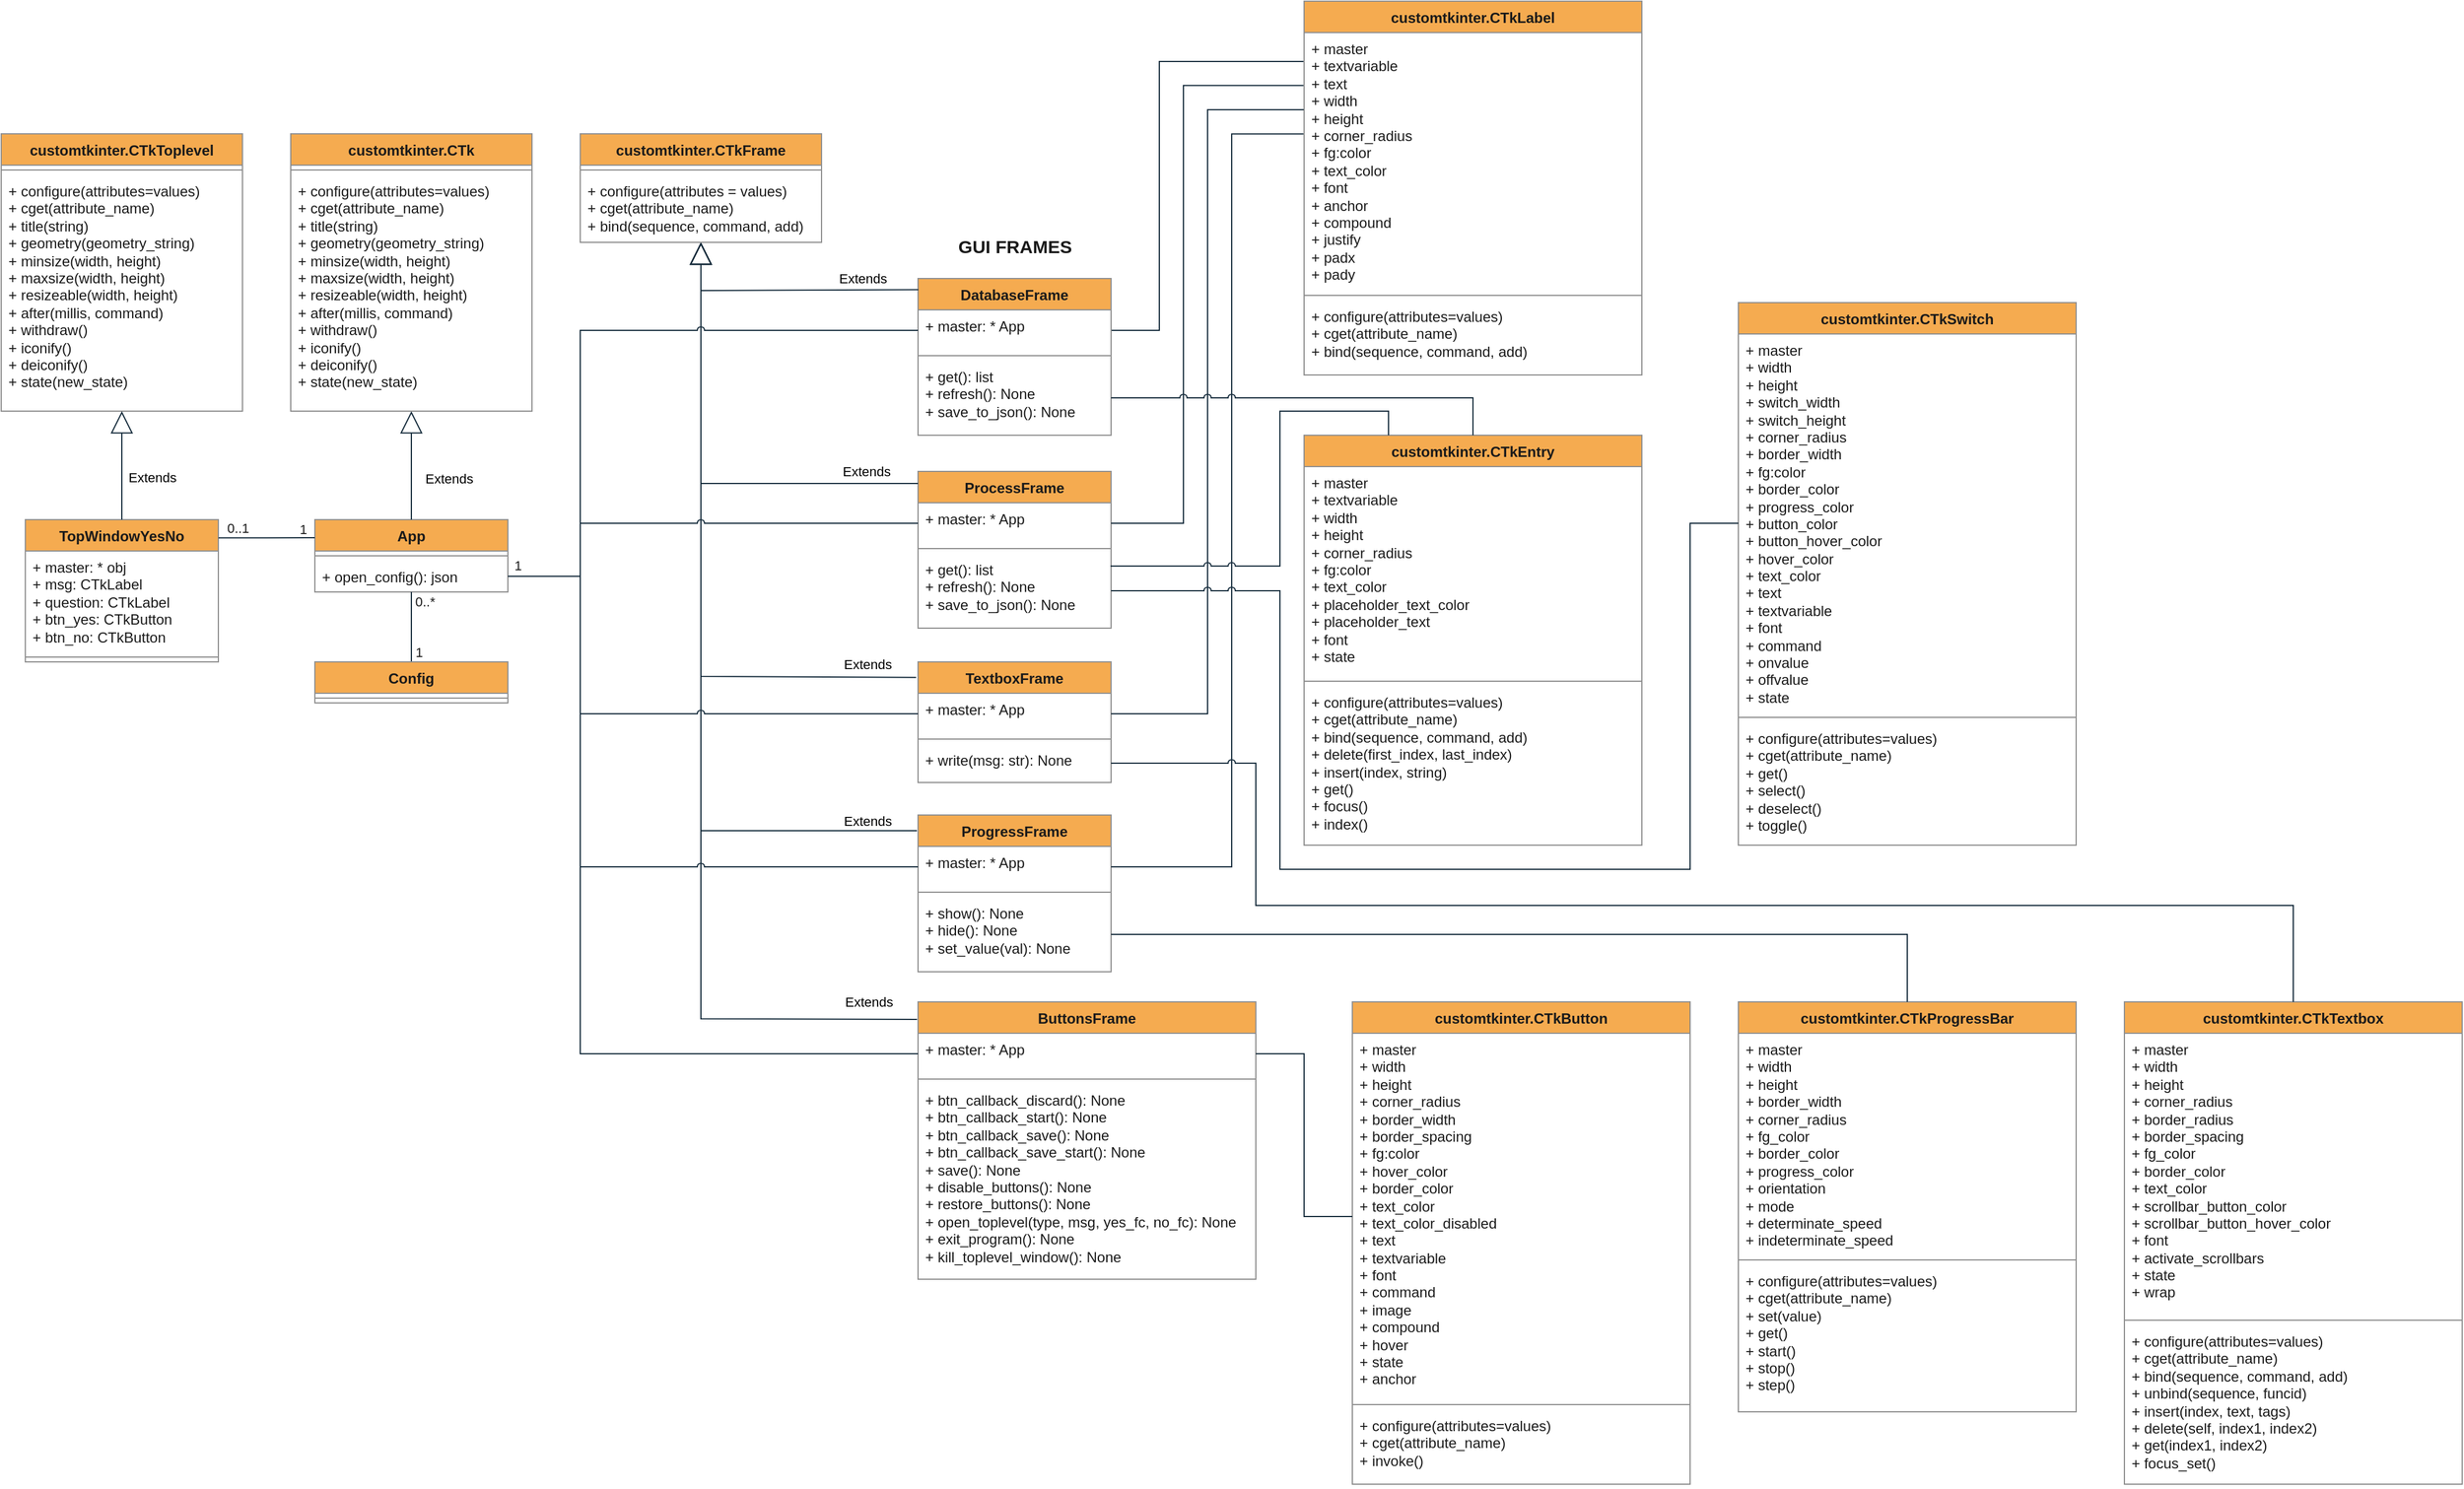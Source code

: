 <mxfile version="22.0.4" type="device">
  <diagram name="Page-1" id="2_s2C6QW-8kUR7MiA_9a">
    <mxGraphModel dx="2540" dy="2502" grid="1" gridSize="10" guides="1" tooltips="1" connect="1" arrows="1" fold="1" page="1" pageScale="1" pageWidth="850" pageHeight="1100" math="0" shadow="0">
      <root>
        <mxCell id="0" />
        <mxCell id="1" parent="0" />
        <mxCell id="K_7Gu5z330EdANYs0ep7-1" value="App" style="swimlane;fontStyle=1;align=center;verticalAlign=top;childLayout=stackLayout;horizontal=1;startSize=26;horizontalStack=0;resizeParent=1;resizeParentMax=0;resizeLast=0;collapsible=1;marginBottom=0;whiteSpace=wrap;html=1;labelBackgroundColor=none;fillColor=#F5AB50;strokeColor=#909090;fontColor=#1A1A1A;" vertex="1" parent="1">
          <mxGeometry x="420" y="240" width="160" height="60" as="geometry" />
        </mxCell>
        <mxCell id="K_7Gu5z330EdANYs0ep7-3" value="" style="line;strokeWidth=1;fillColor=none;align=left;verticalAlign=middle;spacingTop=-1;spacingLeft=3;spacingRight=3;rotatable=0;labelPosition=right;points=[];portConstraint=eastwest;strokeColor=#909090;labelBackgroundColor=none;fontColor=#1A1A1A;" vertex="1" parent="K_7Gu5z330EdANYs0ep7-1">
          <mxGeometry y="26" width="160" height="8" as="geometry" />
        </mxCell>
        <mxCell id="K_7Gu5z330EdANYs0ep7-4" value="+ open_config(): json" style="text;strokeColor=none;fillColor=none;align=left;verticalAlign=top;spacingLeft=4;spacingRight=4;overflow=hidden;rotatable=0;points=[[0,0.5],[1,0.5]];portConstraint=eastwest;whiteSpace=wrap;html=1;labelBackgroundColor=none;fontColor=#1A1A1A;" vertex="1" parent="K_7Gu5z330EdANYs0ep7-1">
          <mxGeometry y="34" width="160" height="26" as="geometry" />
        </mxCell>
        <mxCell id="K_7Gu5z330EdANYs0ep7-9" style="edgeStyle=orthogonalEdgeStyle;rounded=0;orthogonalLoop=1;jettySize=auto;html=1;exitX=0.5;exitY=0;exitDx=0;exitDy=0;endArrow=none;endFill=0;targetPerimeterSpacing=0;shadow=0;labelBackgroundColor=none;strokeColor=#182E3E;fontColor=default;" edge="1" parent="1" source="K_7Gu5z330EdANYs0ep7-5" target="K_7Gu5z330EdANYs0ep7-1">
          <mxGeometry relative="1" as="geometry" />
        </mxCell>
        <mxCell id="K_7Gu5z330EdANYs0ep7-46" value="1" style="edgeLabel;html=1;align=center;verticalAlign=middle;resizable=0;points=[];labelBackgroundColor=none;fontColor=#1A1A1A;" vertex="1" connectable="0" parent="K_7Gu5z330EdANYs0ep7-9">
          <mxGeometry x="-0.913" y="-1" relative="1" as="geometry">
            <mxPoint x="-1" y="12" as="offset" />
          </mxGeometry>
        </mxCell>
        <mxCell id="K_7Gu5z330EdANYs0ep7-47" value="1" style="edgeLabel;html=1;align=center;verticalAlign=middle;resizable=0;points=[];labelBackgroundColor=none;fontColor=#1A1A1A;" vertex="1" connectable="0" parent="K_7Gu5z330EdANYs0ep7-9">
          <mxGeometry x="0.877" y="-1" relative="1" as="geometry">
            <mxPoint x="5" y="3" as="offset" />
          </mxGeometry>
        </mxCell>
        <mxCell id="K_7Gu5z330EdANYs0ep7-127" value="1" style="edgeLabel;html=1;align=center;verticalAlign=middle;resizable=0;points=[];fontColor=#1A1A1A;" vertex="1" connectable="0" parent="K_7Gu5z330EdANYs0ep7-9">
          <mxGeometry x="-0.386" relative="1" as="geometry">
            <mxPoint x="6" y="10" as="offset" />
          </mxGeometry>
        </mxCell>
        <mxCell id="K_7Gu5z330EdANYs0ep7-128" value="0..*" style="edgeLabel;html=1;align=center;verticalAlign=middle;resizable=0;points=[];fontColor=#1A1A1A;" vertex="1" connectable="0" parent="K_7Gu5z330EdANYs0ep7-9">
          <mxGeometry x="0.758" y="-7" relative="1" as="geometry">
            <mxPoint x="4" y="1" as="offset" />
          </mxGeometry>
        </mxCell>
        <mxCell id="K_7Gu5z330EdANYs0ep7-5" value="Config" style="swimlane;fontStyle=1;align=center;verticalAlign=top;childLayout=stackLayout;horizontal=1;startSize=26;horizontalStack=0;resizeParent=1;resizeParentMax=0;resizeLast=0;collapsible=1;marginBottom=0;whiteSpace=wrap;html=1;labelBackgroundColor=none;fillColor=#F5AB50;strokeColor=#909090;fontColor=#1A1A1A;" vertex="1" parent="1">
          <mxGeometry x="420" y="358" width="160" height="34" as="geometry" />
        </mxCell>
        <mxCell id="K_7Gu5z330EdANYs0ep7-7" value="" style="line;strokeWidth=1;fillColor=none;align=left;verticalAlign=middle;spacingTop=-1;spacingLeft=3;spacingRight=3;rotatable=0;labelPosition=right;points=[];portConstraint=eastwest;strokeColor=#909090;labelBackgroundColor=none;fontColor=#1A1A1A;" vertex="1" parent="K_7Gu5z330EdANYs0ep7-5">
          <mxGeometry y="26" width="160" height="8" as="geometry" />
        </mxCell>
        <mxCell id="K_7Gu5z330EdANYs0ep7-10" value="TopWindowYesNo" style="swimlane;fontStyle=1;align=center;verticalAlign=top;childLayout=stackLayout;horizontal=1;startSize=26;horizontalStack=0;resizeParent=1;resizeParentMax=0;resizeLast=0;collapsible=1;marginBottom=0;whiteSpace=wrap;html=1;labelBackgroundColor=none;fillColor=#F5AB50;strokeColor=#909090;fontColor=#1A1A1A;" vertex="1" parent="1">
          <mxGeometry x="180" y="240" width="160" height="118" as="geometry" />
        </mxCell>
        <mxCell id="K_7Gu5z330EdANYs0ep7-11" value="+ master: * obj&lt;br&gt;+ msg: CTkLabel&lt;br&gt;+ question: CTkLabel&lt;br&gt;+ btn_yes: CTkButton&lt;br&gt;+ btn_no: CTkButton" style="text;strokeColor=none;fillColor=none;align=left;verticalAlign=top;spacingLeft=4;spacingRight=4;overflow=hidden;rotatable=0;points=[[0,0.5],[1,0.5]];portConstraint=eastwest;whiteSpace=wrap;html=1;labelBackgroundColor=none;fontColor=#1A1A1A;" vertex="1" parent="K_7Gu5z330EdANYs0ep7-10">
          <mxGeometry y="26" width="160" height="84" as="geometry" />
        </mxCell>
        <mxCell id="K_7Gu5z330EdANYs0ep7-12" value="" style="line;strokeWidth=1;fillColor=none;align=left;verticalAlign=middle;spacingTop=-1;spacingLeft=3;spacingRight=3;rotatable=0;labelPosition=right;points=[];portConstraint=eastwest;strokeColor=#909090;labelBackgroundColor=none;fontColor=#1A1A1A;" vertex="1" parent="K_7Gu5z330EdANYs0ep7-10">
          <mxGeometry y="110" width="160" height="8" as="geometry" />
        </mxCell>
        <mxCell id="K_7Gu5z330EdANYs0ep7-14" style="edgeStyle=orthogonalEdgeStyle;rounded=0;orthogonalLoop=1;jettySize=auto;html=1;entryX=0;entryY=0.25;entryDx=0;entryDy=0;endArrow=none;endFill=0;labelBackgroundColor=none;strokeColor=#182E3E;fontColor=default;exitX=1.001;exitY=0.128;exitDx=0;exitDy=0;exitPerimeter=0;" edge="1" parent="1" source="K_7Gu5z330EdANYs0ep7-10" target="K_7Gu5z330EdANYs0ep7-1">
          <mxGeometry relative="1" as="geometry">
            <mxPoint x="350" y="260" as="sourcePoint" />
          </mxGeometry>
        </mxCell>
        <mxCell id="K_7Gu5z330EdANYs0ep7-48" value="1" style="edgeLabel;html=1;align=center;verticalAlign=middle;resizable=0;points=[];labelBackgroundColor=none;fontColor=#1A1A1A;" vertex="1" connectable="0" parent="K_7Gu5z330EdANYs0ep7-14">
          <mxGeometry x="0.846" relative="1" as="geometry">
            <mxPoint x="-4" y="-7" as="offset" />
          </mxGeometry>
        </mxCell>
        <mxCell id="K_7Gu5z330EdANYs0ep7-49" value="0..1" style="edgeLabel;html=1;align=center;verticalAlign=middle;resizable=0;points=[];labelBackgroundColor=none;fontColor=#1A1A1A;" vertex="1" connectable="0" parent="K_7Gu5z330EdANYs0ep7-14">
          <mxGeometry x="-0.742" y="1" relative="1" as="geometry">
            <mxPoint x="5" y="-7" as="offset" />
          </mxGeometry>
        </mxCell>
        <mxCell id="K_7Gu5z330EdANYs0ep7-19" value="Extends" style="endArrow=block;endSize=16;endFill=0;html=1;rounded=0;exitX=0.5;exitY=0;exitDx=0;exitDy=0;labelBackgroundColor=none;strokeColor=#182E3E;fontColor=default;" edge="1" parent="1" source="K_7Gu5z330EdANYs0ep7-1" target="K_7Gu5z330EdANYs0ep7-76">
          <mxGeometry x="-0.229" y="-31" width="160" relative="1" as="geometry">
            <mxPoint x="330" y="430" as="sourcePoint" />
            <mxPoint x="500" y="160" as="targetPoint" />
            <mxPoint as="offset" />
          </mxGeometry>
        </mxCell>
        <mxCell id="K_7Gu5z330EdANYs0ep7-107" value="" style="edgeStyle=orthogonalEdgeStyle;rounded=0;orthogonalLoop=1;jettySize=auto;html=1;endArrow=none;endFill=0;labelBackgroundColor=none;strokeColor=#182E3E;fontColor=default;entryX=-0.002;entryY=0.112;entryDx=0;entryDy=0;entryPerimeter=0;" edge="1" parent="1" source="K_7Gu5z330EdANYs0ep7-21" target="K_7Gu5z330EdANYs0ep7-85">
          <mxGeometry relative="1" as="geometry">
            <mxPoint x="1220" y="-140" as="targetPoint" />
            <Array as="points">
              <mxPoint x="1120" y="83" />
              <mxPoint x="1120" y="-140" />
            </Array>
          </mxGeometry>
        </mxCell>
        <mxCell id="K_7Gu5z330EdANYs0ep7-20" value="DatabaseFrame" style="swimlane;fontStyle=1;align=center;verticalAlign=top;childLayout=stackLayout;horizontal=1;startSize=26;horizontalStack=0;resizeParent=1;resizeParentMax=0;resizeLast=0;collapsible=1;marginBottom=0;whiteSpace=wrap;html=1;labelBackgroundColor=none;fillColor=#F5AB50;strokeColor=#909090;fontColor=#1A1A1A;" vertex="1" parent="1">
          <mxGeometry x="920" y="40" width="160" height="130" as="geometry" />
        </mxCell>
        <mxCell id="K_7Gu5z330EdANYs0ep7-21" value="+ master: * App" style="text;strokeColor=none;fillColor=none;align=left;verticalAlign=top;spacingLeft=4;spacingRight=4;overflow=hidden;rotatable=0;points=[[0,0.5],[1,0.5]];portConstraint=eastwest;whiteSpace=wrap;html=1;labelBackgroundColor=none;fontColor=#1A1A1A;" vertex="1" parent="K_7Gu5z330EdANYs0ep7-20">
          <mxGeometry y="26" width="160" height="34" as="geometry" />
        </mxCell>
        <mxCell id="K_7Gu5z330EdANYs0ep7-22" value="" style="line;strokeWidth=1;fillColor=none;align=left;verticalAlign=middle;spacingTop=-1;spacingLeft=3;spacingRight=3;rotatable=0;labelPosition=right;points=[];portConstraint=eastwest;strokeColor=#909090;labelBackgroundColor=none;fontColor=#1A1A1A;" vertex="1" parent="K_7Gu5z330EdANYs0ep7-20">
          <mxGeometry y="60" width="160" height="8" as="geometry" />
        </mxCell>
        <mxCell id="K_7Gu5z330EdANYs0ep7-23" value="+ get(): list&lt;br&gt;+ refresh(): None&lt;br&gt;+ save_to_json(): None" style="text;strokeColor=none;fillColor=none;align=left;verticalAlign=top;spacingLeft=4;spacingRight=4;overflow=hidden;rotatable=0;points=[[0,0.5],[1,0.5]];portConstraint=eastwest;whiteSpace=wrap;html=1;labelBackgroundColor=none;fontColor=#1A1A1A;" vertex="1" parent="K_7Gu5z330EdANYs0ep7-20">
          <mxGeometry y="68" width="160" height="62" as="geometry" />
        </mxCell>
        <mxCell id="K_7Gu5z330EdANYs0ep7-24" value="ProcessFrame" style="swimlane;fontStyle=1;align=center;verticalAlign=top;childLayout=stackLayout;horizontal=1;startSize=26;horizontalStack=0;resizeParent=1;resizeParentMax=0;resizeLast=0;collapsible=1;marginBottom=0;whiteSpace=wrap;html=1;labelBackgroundColor=none;fillColor=#F5AB50;strokeColor=#909090;fontColor=#1A1A1A;" vertex="1" parent="1">
          <mxGeometry x="920" y="200" width="160" height="130" as="geometry" />
        </mxCell>
        <mxCell id="K_7Gu5z330EdANYs0ep7-25" value="+ master: * App" style="text;strokeColor=none;fillColor=none;align=left;verticalAlign=top;spacingLeft=4;spacingRight=4;overflow=hidden;rotatable=0;points=[[0,0.5],[1,0.5]];portConstraint=eastwest;whiteSpace=wrap;html=1;labelBackgroundColor=none;fontColor=#1A1A1A;" vertex="1" parent="K_7Gu5z330EdANYs0ep7-24">
          <mxGeometry y="26" width="160" height="34" as="geometry" />
        </mxCell>
        <mxCell id="K_7Gu5z330EdANYs0ep7-26" value="" style="line;strokeWidth=1;fillColor=none;align=left;verticalAlign=middle;spacingTop=-1;spacingLeft=3;spacingRight=3;rotatable=0;labelPosition=right;points=[];portConstraint=eastwest;strokeColor=#909090;labelBackgroundColor=none;fontColor=#1A1A1A;" vertex="1" parent="K_7Gu5z330EdANYs0ep7-24">
          <mxGeometry y="60" width="160" height="8" as="geometry" />
        </mxCell>
        <mxCell id="K_7Gu5z330EdANYs0ep7-27" value="+ get(): list&lt;br style=&quot;border-color: var(--border-color);&quot;&gt;+ refresh(): None&lt;br style=&quot;border-color: var(--border-color);&quot;&gt;+ save_to_json(): None" style="text;strokeColor=none;fillColor=none;align=left;verticalAlign=top;spacingLeft=4;spacingRight=4;overflow=hidden;rotatable=0;points=[[0,0.5],[1,0.5]];portConstraint=eastwest;whiteSpace=wrap;html=1;labelBackgroundColor=none;fontColor=#1A1A1A;" vertex="1" parent="K_7Gu5z330EdANYs0ep7-24">
          <mxGeometry y="68" width="160" height="62" as="geometry" />
        </mxCell>
        <mxCell id="K_7Gu5z330EdANYs0ep7-28" value="TextboxFrame" style="swimlane;fontStyle=1;align=center;verticalAlign=top;childLayout=stackLayout;horizontal=1;startSize=26;horizontalStack=0;resizeParent=1;resizeParentMax=0;resizeLast=0;collapsible=1;marginBottom=0;whiteSpace=wrap;html=1;labelBackgroundColor=none;fillColor=#F5AB50;strokeColor=#909090;fontColor=#1A1A1A;" vertex="1" parent="1">
          <mxGeometry x="920" y="358" width="160" height="100" as="geometry" />
        </mxCell>
        <mxCell id="K_7Gu5z330EdANYs0ep7-29" value="+ master: * App" style="text;strokeColor=none;fillColor=none;align=left;verticalAlign=top;spacingLeft=4;spacingRight=4;overflow=hidden;rotatable=0;points=[[0,0.5],[1,0.5]];portConstraint=eastwest;whiteSpace=wrap;html=1;labelBackgroundColor=none;fontColor=#1A1A1A;" vertex="1" parent="K_7Gu5z330EdANYs0ep7-28">
          <mxGeometry y="26" width="160" height="34" as="geometry" />
        </mxCell>
        <mxCell id="K_7Gu5z330EdANYs0ep7-30" value="" style="line;strokeWidth=1;fillColor=none;align=left;verticalAlign=middle;spacingTop=-1;spacingLeft=3;spacingRight=3;rotatable=0;labelPosition=right;points=[];portConstraint=eastwest;strokeColor=#909090;labelBackgroundColor=none;fontColor=#1A1A1A;" vertex="1" parent="K_7Gu5z330EdANYs0ep7-28">
          <mxGeometry y="60" width="160" height="8" as="geometry" />
        </mxCell>
        <mxCell id="K_7Gu5z330EdANYs0ep7-31" value="+ write(msg: str): None" style="text;strokeColor=none;fillColor=none;align=left;verticalAlign=top;spacingLeft=4;spacingRight=4;overflow=hidden;rotatable=0;points=[[0,0.5],[1,0.5]];portConstraint=eastwest;whiteSpace=wrap;html=1;labelBackgroundColor=none;fontColor=#1A1A1A;" vertex="1" parent="K_7Gu5z330EdANYs0ep7-28">
          <mxGeometry y="68" width="160" height="32" as="geometry" />
        </mxCell>
        <mxCell id="K_7Gu5z330EdANYs0ep7-32" value="ProgressFrame" style="swimlane;fontStyle=1;align=center;verticalAlign=top;childLayout=stackLayout;horizontal=1;startSize=26;horizontalStack=0;resizeParent=1;resizeParentMax=0;resizeLast=0;collapsible=1;marginBottom=0;whiteSpace=wrap;html=1;labelBackgroundColor=none;fillColor=#F5AB50;strokeColor=#909090;fontColor=#1A1A1A;" vertex="1" parent="1">
          <mxGeometry x="920" y="485" width="160" height="130" as="geometry" />
        </mxCell>
        <mxCell id="K_7Gu5z330EdANYs0ep7-33" value="+ master: * App" style="text;strokeColor=none;fillColor=none;align=left;verticalAlign=top;spacingLeft=4;spacingRight=4;overflow=hidden;rotatable=0;points=[[0,0.5],[1,0.5]];portConstraint=eastwest;whiteSpace=wrap;html=1;labelBackgroundColor=none;fontColor=#1A1A1A;" vertex="1" parent="K_7Gu5z330EdANYs0ep7-32">
          <mxGeometry y="26" width="160" height="34" as="geometry" />
        </mxCell>
        <mxCell id="K_7Gu5z330EdANYs0ep7-34" value="" style="line;strokeWidth=1;fillColor=none;align=left;verticalAlign=middle;spacingTop=-1;spacingLeft=3;spacingRight=3;rotatable=0;labelPosition=right;points=[];portConstraint=eastwest;strokeColor=#909090;labelBackgroundColor=none;fontColor=#1A1A1A;" vertex="1" parent="K_7Gu5z330EdANYs0ep7-32">
          <mxGeometry y="60" width="160" height="8" as="geometry" />
        </mxCell>
        <mxCell id="K_7Gu5z330EdANYs0ep7-35" value="+ show(): None&lt;br&gt;+ hide(): None&lt;br&gt;+ set_value(val): None" style="text;strokeColor=none;fillColor=none;align=left;verticalAlign=top;spacingLeft=4;spacingRight=4;overflow=hidden;rotatable=0;points=[[0,0.5],[1,0.5]];portConstraint=eastwest;whiteSpace=wrap;html=1;labelBackgroundColor=none;fontColor=#1A1A1A;" vertex="1" parent="K_7Gu5z330EdANYs0ep7-32">
          <mxGeometry y="68" width="160" height="62" as="geometry" />
        </mxCell>
        <mxCell id="K_7Gu5z330EdANYs0ep7-36" value="ButtonsFrame" style="swimlane;fontStyle=1;align=center;verticalAlign=top;childLayout=stackLayout;horizontal=1;startSize=26;horizontalStack=0;resizeParent=1;resizeParentMax=0;resizeLast=0;collapsible=1;marginBottom=0;whiteSpace=wrap;html=1;labelBackgroundColor=none;fillColor=#F5AB50;strokeColor=#909090;fontColor=#1A1A1A;" vertex="1" parent="1">
          <mxGeometry x="920" y="640" width="280" height="230" as="geometry">
            <mxRectangle x="1100" y="530" width="120" height="30" as="alternateBounds" />
          </mxGeometry>
        </mxCell>
        <mxCell id="K_7Gu5z330EdANYs0ep7-37" value="+ master: * App" style="text;strokeColor=none;fillColor=none;align=left;verticalAlign=top;spacingLeft=4;spacingRight=4;overflow=hidden;rotatable=0;points=[[0,0.5],[1,0.5]];portConstraint=eastwest;whiteSpace=wrap;html=1;labelBackgroundColor=none;fontColor=#1A1A1A;" vertex="1" parent="K_7Gu5z330EdANYs0ep7-36">
          <mxGeometry y="26" width="280" height="34" as="geometry" />
        </mxCell>
        <mxCell id="K_7Gu5z330EdANYs0ep7-38" value="" style="line;strokeWidth=1;fillColor=none;align=left;verticalAlign=middle;spacingTop=-1;spacingLeft=3;spacingRight=3;rotatable=0;labelPosition=right;points=[];portConstraint=eastwest;strokeColor=#909090;labelBackgroundColor=none;fontColor=#1A1A1A;" vertex="1" parent="K_7Gu5z330EdANYs0ep7-36">
          <mxGeometry y="60" width="280" height="8" as="geometry" />
        </mxCell>
        <mxCell id="K_7Gu5z330EdANYs0ep7-39" value="+ btn_callback_discard(): None&lt;br&gt;+ btn_callback_start(): None&lt;br&gt;+ btn_callback_save(): None&lt;br&gt;+ btn_callback_save_start(): None&lt;br&gt;+ save(): None&lt;br&gt;+ disable_buttons(): None&lt;br&gt;+ restore_buttons(): None&lt;br&gt;+ open_toplevel(type, msg, yes_fc, no_fc): None&lt;br&gt;+ exit_program(): None&lt;br&gt;+ kill_toplevel_window(): None" style="text;strokeColor=none;fillColor=none;align=left;verticalAlign=top;spacingLeft=4;spacingRight=4;overflow=hidden;rotatable=0;points=[[0,0.5],[1,0.5]];portConstraint=eastwest;whiteSpace=wrap;html=1;labelBackgroundColor=none;fontColor=#1A1A1A;" vertex="1" parent="K_7Gu5z330EdANYs0ep7-36">
          <mxGeometry y="68" width="280" height="162" as="geometry" />
        </mxCell>
        <mxCell id="K_7Gu5z330EdANYs0ep7-61" value="Extends" style="endArrow=block;endSize=16;endFill=0;html=1;rounded=0;exitX=0.002;exitY=0.071;exitDx=0;exitDy=0;jumpStyle=none;labelBackgroundColor=none;strokeColor=#182E3E;fontColor=default;entryX=0.5;entryY=1;entryDx=0;entryDy=0;exitPerimeter=0;" edge="1" parent="1" source="K_7Gu5z330EdANYs0ep7-20" target="K_7Gu5z330EdANYs0ep7-69">
          <mxGeometry x="-0.577" y="-9" width="160" relative="1" as="geometry">
            <mxPoint x="570" y="360" as="sourcePoint" />
            <mxPoint x="1240" y="210" as="targetPoint" />
            <Array as="points">
              <mxPoint x="740" y="50" />
            </Array>
            <mxPoint as="offset" />
          </mxGeometry>
        </mxCell>
        <mxCell id="K_7Gu5z330EdANYs0ep7-62" value="Extends" style="endArrow=block;endSize=16;endFill=0;html=1;rounded=0;exitX=0;exitY=0.077;exitDx=0;exitDy=0;jumpStyle=none;labelBackgroundColor=none;strokeColor=#182E3E;fontColor=default;entryX=0.5;entryY=1;entryDx=0;entryDy=0;exitPerimeter=0;" edge="1" parent="1" source="K_7Gu5z330EdANYs0ep7-24" target="K_7Gu5z330EdANYs0ep7-69">
          <mxGeometry x="-0.772" y="-10" width="160" relative="1" as="geometry">
            <mxPoint x="570" y="360" as="sourcePoint" />
            <mxPoint x="1210" y="210" as="targetPoint" />
            <Array as="points">
              <mxPoint x="740" y="210" />
            </Array>
            <mxPoint as="offset" />
          </mxGeometry>
        </mxCell>
        <mxCell id="K_7Gu5z330EdANYs0ep7-63" value="Extends" style="endArrow=block;endSize=16;endFill=0;html=1;rounded=0;exitX=-0.01;exitY=0.129;exitDx=0;exitDy=0;jumpStyle=none;labelBackgroundColor=none;strokeColor=#182E3E;fontColor=default;exitPerimeter=0;entryX=0.5;entryY=1;entryDx=0;entryDy=0;" edge="1" parent="1" source="K_7Gu5z330EdANYs0ep7-28" target="K_7Gu5z330EdANYs0ep7-69">
          <mxGeometry x="-0.849" y="-11" width="160" relative="1" as="geometry">
            <mxPoint x="570" y="360" as="sourcePoint" />
            <mxPoint x="1190" y="210" as="targetPoint" />
            <Array as="points">
              <mxPoint x="740" y="370" />
            </Array>
            <mxPoint as="offset" />
          </mxGeometry>
        </mxCell>
        <mxCell id="K_7Gu5z330EdANYs0ep7-64" value="Extends" style="endArrow=block;endSize=16;endFill=0;html=1;rounded=0;exitX=-0.006;exitY=0.1;exitDx=0;exitDy=0;jumpStyle=none;labelBackgroundColor=none;strokeColor=#182E3E;fontColor=default;exitPerimeter=0;entryX=0.5;entryY=1;entryDx=0;entryDy=0;" edge="1" parent="1" source="K_7Gu5z330EdANYs0ep7-32" target="K_7Gu5z330EdANYs0ep7-69">
          <mxGeometry x="-0.877" y="-8" width="160" relative="1" as="geometry">
            <mxPoint x="570" y="360" as="sourcePoint" />
            <mxPoint x="1150" y="210" as="targetPoint" />
            <Array as="points">
              <mxPoint x="740" y="498" />
            </Array>
            <mxPoint as="offset" />
          </mxGeometry>
        </mxCell>
        <mxCell id="K_7Gu5z330EdANYs0ep7-65" value="Extends" style="endArrow=block;endSize=16;endFill=0;html=1;rounded=0;jumpStyle=none;labelBackgroundColor=none;strokeColor=#182E3E;fontColor=default;exitX=-0.003;exitY=0.063;exitDx=0;exitDy=0;exitPerimeter=0;entryX=0.5;entryY=1;entryDx=0;entryDy=0;" edge="1" parent="1" target="K_7Gu5z330EdANYs0ep7-69">
          <mxGeometry x="-0.901" y="-14" width="160" relative="1" as="geometry">
            <mxPoint x="919.16" y="654.49" as="sourcePoint" />
            <mxPoint x="710" y="40" as="targetPoint" />
            <Array as="points">
              <mxPoint x="740" y="654" />
            </Array>
            <mxPoint as="offset" />
          </mxGeometry>
        </mxCell>
        <mxCell id="K_7Gu5z330EdANYs0ep7-69" value="customtkinter.CTkFrame" style="swimlane;fontStyle=1;align=center;verticalAlign=top;childLayout=stackLayout;horizontal=1;startSize=26;horizontalStack=0;resizeParent=1;resizeParentMax=0;resizeLast=0;collapsible=1;marginBottom=0;whiteSpace=wrap;html=1;labelBackgroundColor=none;fillColor=#F5AB50;strokeColor=#909090;fontColor=#1A1A1A;" vertex="1" parent="1">
          <mxGeometry x="640" y="-80" width="200" height="90" as="geometry">
            <mxRectangle x="640" y="-80" width="180" height="30" as="alternateBounds" />
          </mxGeometry>
        </mxCell>
        <mxCell id="K_7Gu5z330EdANYs0ep7-71" value="" style="line;strokeWidth=1;fillColor=none;align=left;verticalAlign=middle;spacingTop=-1;spacingLeft=3;spacingRight=3;rotatable=0;labelPosition=right;points=[];portConstraint=eastwest;strokeColor=#909090;labelBackgroundColor=none;fontColor=#1A1A1A;" vertex="1" parent="K_7Gu5z330EdANYs0ep7-69">
          <mxGeometry y="26" width="200" height="8" as="geometry" />
        </mxCell>
        <mxCell id="K_7Gu5z330EdANYs0ep7-72" value="+ configure(attributes = values)&lt;br&gt;+ cget(attribute_name)&lt;br&gt;+ bind(sequence, command, add)" style="text;strokeColor=none;fillColor=none;align=left;verticalAlign=top;spacingLeft=4;spacingRight=4;overflow=hidden;rotatable=0;points=[[0,0.5],[1,0.5]];portConstraint=eastwest;whiteSpace=wrap;html=1;labelBackgroundColor=none;fontColor=#1A1A1A;" vertex="1" parent="K_7Gu5z330EdANYs0ep7-69">
          <mxGeometry y="34" width="200" height="56" as="geometry" />
        </mxCell>
        <mxCell id="K_7Gu5z330EdANYs0ep7-73" value="customtkinter.CTk" style="swimlane;fontStyle=1;align=center;verticalAlign=top;childLayout=stackLayout;horizontal=1;startSize=26;horizontalStack=0;resizeParent=1;resizeParentMax=0;resizeLast=0;collapsible=1;marginBottom=0;whiteSpace=wrap;html=1;labelBackgroundColor=none;fillColor=#F5AB50;strokeColor=#909090;fontColor=#1A1A1A;" vertex="1" parent="1">
          <mxGeometry x="400" y="-80" width="200" height="230" as="geometry" />
        </mxCell>
        <mxCell id="K_7Gu5z330EdANYs0ep7-75" value="" style="line;strokeWidth=1;fillColor=none;align=left;verticalAlign=middle;spacingTop=-1;spacingLeft=3;spacingRight=3;rotatable=0;labelPosition=right;points=[];portConstraint=eastwest;strokeColor=#909090;labelBackgroundColor=none;fontColor=#1A1A1A;" vertex="1" parent="K_7Gu5z330EdANYs0ep7-73">
          <mxGeometry y="26" width="200" height="8" as="geometry" />
        </mxCell>
        <mxCell id="K_7Gu5z330EdANYs0ep7-76" value="+ configure(attributes=values)&lt;br&gt;+ cget(attribute_name)&lt;br&gt;+ title(string)&lt;br&gt;+ geometry(geometry_string)&lt;br&gt;+ minsize(width, height)&lt;br&gt;+ maxsize(width, height)&lt;br&gt;+ resizeable(width, height)&lt;br&gt;+ after(millis, command)&lt;br&gt;+ withdraw()&lt;br&gt;+ iconify()&lt;br&gt;+ deiconify()&lt;br&gt;+ state(new_state)" style="text;strokeColor=none;fillColor=none;align=left;verticalAlign=top;spacingLeft=4;spacingRight=4;overflow=hidden;rotatable=0;points=[[0,0.5],[1,0.5]];portConstraint=eastwest;whiteSpace=wrap;html=1;labelBackgroundColor=none;fontColor=#1A1A1A;" vertex="1" parent="K_7Gu5z330EdANYs0ep7-73">
          <mxGeometry y="34" width="200" height="196" as="geometry" />
        </mxCell>
        <mxCell id="K_7Gu5z330EdANYs0ep7-78" value="customtkinter.CTkToplevel" style="swimlane;fontStyle=1;align=center;verticalAlign=top;childLayout=stackLayout;horizontal=1;startSize=26;horizontalStack=0;resizeParent=1;resizeParentMax=0;resizeLast=0;collapsible=1;marginBottom=0;whiteSpace=wrap;html=1;labelBackgroundColor=none;fillColor=#F5AB50;strokeColor=#909090;fontColor=#1A1A1A;" vertex="1" parent="1">
          <mxGeometry x="160" y="-80" width="200" height="230" as="geometry" />
        </mxCell>
        <mxCell id="K_7Gu5z330EdANYs0ep7-80" value="" style="line;strokeWidth=1;fillColor=none;align=left;verticalAlign=middle;spacingTop=-1;spacingLeft=3;spacingRight=3;rotatable=0;labelPosition=right;points=[];portConstraint=eastwest;strokeColor=#909090;labelBackgroundColor=none;fontColor=#1A1A1A;" vertex="1" parent="K_7Gu5z330EdANYs0ep7-78">
          <mxGeometry y="26" width="200" height="8" as="geometry" />
        </mxCell>
        <mxCell id="K_7Gu5z330EdANYs0ep7-81" value="+ configure(attributes=values)&lt;br style=&quot;border-color: var(--border-color);&quot;&gt;+ cget(attribute_name)&lt;br style=&quot;border-color: var(--border-color);&quot;&gt;+ title(string)&lt;br style=&quot;border-color: var(--border-color);&quot;&gt;+ geometry(geometry_string)&lt;br style=&quot;border-color: var(--border-color);&quot;&gt;+ minsize(width, height)&lt;br style=&quot;border-color: var(--border-color);&quot;&gt;+ maxsize(width, height)&lt;br style=&quot;border-color: var(--border-color);&quot;&gt;+ resizeable(width, height)&lt;br style=&quot;border-color: var(--border-color);&quot;&gt;+ after(millis, command)&lt;br style=&quot;border-color: var(--border-color);&quot;&gt;+ withdraw()&lt;br style=&quot;border-color: var(--border-color);&quot;&gt;+ iconify()&lt;br style=&quot;border-color: var(--border-color);&quot;&gt;+ deiconify()&lt;br style=&quot;border-color: var(--border-color);&quot;&gt;+ state(new_state)" style="text;strokeColor=none;fillColor=none;align=left;verticalAlign=top;spacingLeft=4;spacingRight=4;overflow=hidden;rotatable=0;points=[[0,0.5],[1,0.5]];portConstraint=eastwest;whiteSpace=wrap;html=1;labelBackgroundColor=none;fontColor=#1A1A1A;" vertex="1" parent="K_7Gu5z330EdANYs0ep7-78">
          <mxGeometry y="34" width="200" height="196" as="geometry" />
        </mxCell>
        <mxCell id="K_7Gu5z330EdANYs0ep7-83" value="Extends" style="endArrow=block;endSize=16;endFill=0;html=1;rounded=0;exitX=0.5;exitY=0;exitDx=0;exitDy=0;labelBackgroundColor=none;strokeColor=#182E3E;fontColor=default;" edge="1" parent="1" source="K_7Gu5z330EdANYs0ep7-10" target="K_7Gu5z330EdANYs0ep7-81">
          <mxGeometry x="-0.22" y="-25" width="160" relative="1" as="geometry">
            <mxPoint x="350" y="290" as="sourcePoint" />
            <mxPoint x="510" y="290" as="targetPoint" />
            <mxPoint as="offset" />
          </mxGeometry>
        </mxCell>
        <mxCell id="K_7Gu5z330EdANYs0ep7-84" value="customtkinter.CTkLabel" style="swimlane;fontStyle=1;align=center;verticalAlign=top;childLayout=stackLayout;horizontal=1;startSize=26;horizontalStack=0;resizeParent=1;resizeParentMax=0;resizeLast=0;collapsible=1;marginBottom=0;whiteSpace=wrap;html=1;labelBackgroundColor=none;fillColor=#F5AB50;strokeColor=#909090;fontColor=#1A1A1A;" vertex="1" parent="1">
          <mxGeometry x="1240" y="-190" width="280" height="310" as="geometry" />
        </mxCell>
        <mxCell id="K_7Gu5z330EdANYs0ep7-85" value="+ master&lt;br&gt;+ textvariable&lt;br&gt;+ text&lt;br&gt;+ width&lt;br&gt;+ height&lt;br&gt;+ corner_radius&lt;br&gt;+ fg:color&lt;br&gt;+ text_color&lt;br&gt;+ font&lt;br&gt;+ anchor&lt;br&gt;+ compound&lt;br&gt;+ justify&lt;br&gt;+ padx&lt;br&gt;+ pady" style="text;strokeColor=none;fillColor=none;align=left;verticalAlign=top;spacingLeft=4;spacingRight=4;overflow=hidden;rotatable=0;points=[[0,0.5],[1,0.5]];portConstraint=eastwest;whiteSpace=wrap;html=1;labelBackgroundColor=none;fontColor=#1A1A1A;" vertex="1" parent="K_7Gu5z330EdANYs0ep7-84">
          <mxGeometry y="26" width="280" height="214" as="geometry" />
        </mxCell>
        <mxCell id="K_7Gu5z330EdANYs0ep7-86" value="" style="line;strokeWidth=1;fillColor=none;align=left;verticalAlign=middle;spacingTop=-1;spacingLeft=3;spacingRight=3;rotatable=0;labelPosition=right;points=[];portConstraint=eastwest;strokeColor=#909090;labelBackgroundColor=none;fontColor=#1A1A1A;" vertex="1" parent="K_7Gu5z330EdANYs0ep7-84">
          <mxGeometry y="240" width="280" height="8" as="geometry" />
        </mxCell>
        <mxCell id="K_7Gu5z330EdANYs0ep7-87" value="+ configure(attributes=values)&lt;br&gt;+ cget(attribute_name)&lt;br&gt;+ bind(sequence, command, add)" style="text;strokeColor=none;fillColor=none;align=left;verticalAlign=top;spacingLeft=4;spacingRight=4;overflow=hidden;rotatable=0;points=[[0,0.5],[1,0.5]];portConstraint=eastwest;whiteSpace=wrap;html=1;labelBackgroundColor=none;fontColor=#1A1A1A;" vertex="1" parent="K_7Gu5z330EdANYs0ep7-84">
          <mxGeometry y="248" width="280" height="62" as="geometry" />
        </mxCell>
        <mxCell id="K_7Gu5z330EdANYs0ep7-88" value="customtkinter.CTkEntry" style="swimlane;fontStyle=1;align=center;verticalAlign=top;childLayout=stackLayout;horizontal=1;startSize=26;horizontalStack=0;resizeParent=1;resizeParentMax=0;resizeLast=0;collapsible=1;marginBottom=0;whiteSpace=wrap;html=1;labelBackgroundColor=none;fillColor=#F5AB50;strokeColor=#909090;fontColor=#1A1A1A;" vertex="1" parent="1">
          <mxGeometry x="1240" y="170" width="280" height="340" as="geometry" />
        </mxCell>
        <mxCell id="K_7Gu5z330EdANYs0ep7-89" value="+ master&lt;br&gt;+ textvariable&lt;br&gt;+ width&lt;br&gt;+ height&lt;br&gt;+ corner_radius&lt;br&gt;+ fg:color&lt;br&gt;+ text_color&lt;br&gt;+ placeholder_text_color&lt;br&gt;+ placeholder_text&lt;br&gt;+ font&lt;br&gt;+ state" style="text;strokeColor=none;fillColor=none;align=left;verticalAlign=top;spacingLeft=4;spacingRight=4;overflow=hidden;rotatable=0;points=[[0,0.5],[1,0.5]];portConstraint=eastwest;whiteSpace=wrap;html=1;labelBackgroundColor=none;fontColor=#1A1A1A;" vertex="1" parent="K_7Gu5z330EdANYs0ep7-88">
          <mxGeometry y="26" width="280" height="174" as="geometry" />
        </mxCell>
        <mxCell id="K_7Gu5z330EdANYs0ep7-90" value="" style="line;strokeWidth=1;fillColor=none;align=left;verticalAlign=middle;spacingTop=-1;spacingLeft=3;spacingRight=3;rotatable=0;labelPosition=right;points=[];portConstraint=eastwest;strokeColor=#909090;labelBackgroundColor=none;fontColor=#1A1A1A;" vertex="1" parent="K_7Gu5z330EdANYs0ep7-88">
          <mxGeometry y="200" width="280" height="8" as="geometry" />
        </mxCell>
        <mxCell id="K_7Gu5z330EdANYs0ep7-91" value="+ configure(attributes=values)&lt;br&gt;+ cget(attribute_name)&lt;br&gt;+ bind(sequence, command, add)&lt;br&gt;+ delete(first_index, last_index)&lt;br&gt;+ insert(index, string)&lt;br&gt;+ get()&lt;br&gt;+ focus()&lt;br&gt;+ index()" style="text;strokeColor=none;fillColor=none;align=left;verticalAlign=top;spacingLeft=4;spacingRight=4;overflow=hidden;rotatable=0;points=[[0,0.5],[1,0.5]];portConstraint=eastwest;whiteSpace=wrap;html=1;labelBackgroundColor=none;fontColor=#1A1A1A;" vertex="1" parent="K_7Gu5z330EdANYs0ep7-88">
          <mxGeometry y="208" width="280" height="132" as="geometry" />
        </mxCell>
        <mxCell id="K_7Gu5z330EdANYs0ep7-93" value="customtkinter.CTkSwitch" style="swimlane;fontStyle=1;align=center;verticalAlign=top;childLayout=stackLayout;horizontal=1;startSize=26;horizontalStack=0;resizeParent=1;resizeParentMax=0;resizeLast=0;collapsible=1;marginBottom=0;whiteSpace=wrap;html=1;labelBackgroundColor=none;fillColor=#F5AB50;strokeColor=#909090;fontColor=#1A1A1A;" vertex="1" parent="1">
          <mxGeometry x="1600" y="60" width="280" height="450" as="geometry" />
        </mxCell>
        <mxCell id="K_7Gu5z330EdANYs0ep7-94" value="+ master&lt;br&gt;+ width&lt;br&gt;+ height&lt;br&gt;+ switch_width&lt;br&gt;+ switch_height&lt;br&gt;+ corner_radius&lt;br&gt;+ border_width&lt;br&gt;+ fg:color&lt;br&gt;+ border_color&lt;br&gt;+ progress_color&lt;br&gt;+ button_color&lt;br&gt;+ button_hover_color&lt;br&gt;+ hover_color&lt;br&gt;+ text_color&lt;br&gt;+ text&lt;br&gt;+ textvariable&lt;br&gt;+ font&lt;br&gt;+ command&lt;br&gt;+ onvalue&lt;br&gt;+ offvalue&lt;br&gt;+ state" style="text;strokeColor=none;fillColor=none;align=left;verticalAlign=top;spacingLeft=4;spacingRight=4;overflow=hidden;rotatable=0;points=[[0,0.5],[1,0.5]];portConstraint=eastwest;whiteSpace=wrap;html=1;labelBackgroundColor=none;fontColor=#1A1A1A;" vertex="1" parent="K_7Gu5z330EdANYs0ep7-93">
          <mxGeometry y="26" width="280" height="314" as="geometry" />
        </mxCell>
        <mxCell id="K_7Gu5z330EdANYs0ep7-95" value="" style="line;strokeWidth=1;fillColor=none;align=left;verticalAlign=middle;spacingTop=-1;spacingLeft=3;spacingRight=3;rotatable=0;labelPosition=right;points=[];portConstraint=eastwest;strokeColor=#909090;labelBackgroundColor=none;fontColor=#1A1A1A;" vertex="1" parent="K_7Gu5z330EdANYs0ep7-93">
          <mxGeometry y="340" width="280" height="8" as="geometry" />
        </mxCell>
        <mxCell id="K_7Gu5z330EdANYs0ep7-96" value="+ configure(attributes=values)&lt;br&gt;+ cget(attribute_name)&lt;br&gt;+ get()&lt;br&gt;+ select()&lt;br&gt;+ deselect()&lt;br&gt;+ toggle()" style="text;strokeColor=none;fillColor=none;align=left;verticalAlign=top;spacingLeft=4;spacingRight=4;overflow=hidden;rotatable=0;points=[[0,0.5],[1,0.5]];portConstraint=eastwest;whiteSpace=wrap;html=1;labelBackgroundColor=none;fontColor=#1A1A1A;" vertex="1" parent="K_7Gu5z330EdANYs0ep7-93">
          <mxGeometry y="348" width="280" height="102" as="geometry" />
        </mxCell>
        <mxCell id="K_7Gu5z330EdANYs0ep7-97" value="customtkinter.CTkTextbox" style="swimlane;fontStyle=1;align=center;verticalAlign=top;childLayout=stackLayout;horizontal=1;startSize=26;horizontalStack=0;resizeParent=1;resizeParentMax=0;resizeLast=0;collapsible=1;marginBottom=0;whiteSpace=wrap;html=1;labelBackgroundColor=none;fillColor=#F5AB50;strokeColor=#909090;fontColor=#1A1A1A;" vertex="1" parent="1">
          <mxGeometry x="1920" y="640" width="280" height="400" as="geometry" />
        </mxCell>
        <mxCell id="K_7Gu5z330EdANYs0ep7-98" value="+ master&lt;br&gt;+ width&lt;br&gt;+ height&lt;br&gt;+ corner_radius&lt;br&gt;+ border_radius&lt;br&gt;+ border_spacing&lt;br&gt;+ fg_color&lt;br&gt;+ border_color&lt;br&gt;+ text_color&lt;br&gt;+ scrollbar_button_color&lt;br&gt;+ scrollbar_button_hover_color&lt;br&gt;+ font&lt;br&gt;+ activate_scrollbars&lt;br&gt;+ state&lt;br&gt;+ wrap" style="text;strokeColor=none;fillColor=none;align=left;verticalAlign=top;spacingLeft=4;spacingRight=4;overflow=hidden;rotatable=0;points=[[0,0.5],[1,0.5]];portConstraint=eastwest;whiteSpace=wrap;html=1;labelBackgroundColor=none;fontColor=#1A1A1A;" vertex="1" parent="K_7Gu5z330EdANYs0ep7-97">
          <mxGeometry y="26" width="280" height="234" as="geometry" />
        </mxCell>
        <mxCell id="K_7Gu5z330EdANYs0ep7-99" value="" style="line;strokeWidth=1;fillColor=none;align=left;verticalAlign=middle;spacingTop=-1;spacingLeft=3;spacingRight=3;rotatable=0;labelPosition=right;points=[];portConstraint=eastwest;strokeColor=#909090;labelBackgroundColor=none;fontColor=#1A1A1A;" vertex="1" parent="K_7Gu5z330EdANYs0ep7-97">
          <mxGeometry y="260" width="280" height="8" as="geometry" />
        </mxCell>
        <mxCell id="K_7Gu5z330EdANYs0ep7-100" value="+ configure(attributes=values)&lt;br&gt;+ cget(attribute_name)&lt;br&gt;+ bind(sequence, command, add)&lt;br&gt;+ unbind(sequence, funcid)&lt;br&gt;+ insert(index, text, tags)&lt;br&gt;+ delete(self, index1, index2)&lt;br&gt;+ get(index1, index2)&lt;br&gt;+ focus_set()" style="text;strokeColor=none;fillColor=none;align=left;verticalAlign=top;spacingLeft=4;spacingRight=4;overflow=hidden;rotatable=0;points=[[0,0.5],[1,0.5]];portConstraint=eastwest;whiteSpace=wrap;html=1;labelBackgroundColor=none;fontColor=#1A1A1A;" vertex="1" parent="K_7Gu5z330EdANYs0ep7-97">
          <mxGeometry y="268" width="280" height="132" as="geometry" />
        </mxCell>
        <mxCell id="K_7Gu5z330EdANYs0ep7-102" value="customtkinter.CTkButton" style="swimlane;fontStyle=1;align=center;verticalAlign=top;childLayout=stackLayout;horizontal=1;startSize=26;horizontalStack=0;resizeParent=1;resizeParentMax=0;resizeLast=0;collapsible=1;marginBottom=0;whiteSpace=wrap;html=1;labelBackgroundColor=none;fillColor=#F5AB50;strokeColor=#909090;fontColor=#1A1A1A;" vertex="1" parent="1">
          <mxGeometry x="1280" y="640" width="280" height="400" as="geometry" />
        </mxCell>
        <mxCell id="K_7Gu5z330EdANYs0ep7-103" value="+ master&lt;br&gt;+ width&lt;br&gt;+ height&lt;br&gt;+ corner_radius&lt;br&gt;+ border_width&lt;br&gt;+ border_spacing&lt;br&gt;+ fg:color&lt;br&gt;+ hover_color&lt;br&gt;+ border_color&lt;br&gt;+&amp;nbsp;text_color&lt;br&gt;+ text_color_disabled&lt;br&gt;+ text&lt;br&gt;+ textvariable&lt;br&gt;+ font&lt;br&gt;+ command&lt;br&gt;+ image&lt;br&gt;+ compound&lt;br&gt;+ hover&lt;br&gt;+ state&lt;br&gt;+ anchor" style="text;strokeColor=none;fillColor=none;align=left;verticalAlign=top;spacingLeft=4;spacingRight=4;overflow=hidden;rotatable=0;points=[[0,0.5],[1,0.5]];portConstraint=eastwest;whiteSpace=wrap;html=1;labelBackgroundColor=none;fontColor=#1A1A1A;" vertex="1" parent="K_7Gu5z330EdANYs0ep7-102">
          <mxGeometry y="26" width="280" height="304" as="geometry" />
        </mxCell>
        <mxCell id="K_7Gu5z330EdANYs0ep7-104" value="" style="line;strokeWidth=1;fillColor=none;align=left;verticalAlign=middle;spacingTop=-1;spacingLeft=3;spacingRight=3;rotatable=0;labelPosition=right;points=[];portConstraint=eastwest;strokeColor=#909090;labelBackgroundColor=none;fontColor=#1A1A1A;" vertex="1" parent="K_7Gu5z330EdANYs0ep7-102">
          <mxGeometry y="330" width="280" height="8" as="geometry" />
        </mxCell>
        <mxCell id="K_7Gu5z330EdANYs0ep7-105" value="+ configure(attributes=values)&lt;br&gt;+ cget(attribute_name)&lt;br&gt;+ invoke()" style="text;strokeColor=none;fillColor=none;align=left;verticalAlign=top;spacingLeft=4;spacingRight=4;overflow=hidden;rotatable=0;points=[[0,0.5],[1,0.5]];portConstraint=eastwest;whiteSpace=wrap;html=1;labelBackgroundColor=none;fontColor=#1A1A1A;" vertex="1" parent="K_7Gu5z330EdANYs0ep7-102">
          <mxGeometry y="338" width="280" height="62" as="geometry" />
        </mxCell>
        <mxCell id="K_7Gu5z330EdANYs0ep7-113" style="edgeStyle=orthogonalEdgeStyle;rounded=0;orthogonalLoop=1;jettySize=auto;html=1;exitX=1;exitY=0.5;exitDx=0;exitDy=0;endArrow=none;endFill=0;labelBackgroundColor=none;strokeColor=#182E3E;fontColor=default;entryX=-0.002;entryY=0.205;entryDx=0;entryDy=0;entryPerimeter=0;" edge="1" parent="1" source="K_7Gu5z330EdANYs0ep7-25" target="K_7Gu5z330EdANYs0ep7-85">
          <mxGeometry relative="1" as="geometry">
            <mxPoint x="1220" y="-110" as="targetPoint" />
            <Array as="points">
              <mxPoint x="1140" y="243" />
              <mxPoint x="1140" y="-120" />
            </Array>
          </mxGeometry>
        </mxCell>
        <mxCell id="K_7Gu5z330EdANYs0ep7-116" style="edgeStyle=orthogonalEdgeStyle;rounded=0;orthogonalLoop=1;jettySize=auto;html=1;endArrow=none;endFill=0;labelBackgroundColor=none;strokeColor=#182E3E;fontColor=default;entryX=-0.001;entryY=0.299;entryDx=0;entryDy=0;entryPerimeter=0;" edge="1" parent="1" source="K_7Gu5z330EdANYs0ep7-29" target="K_7Gu5z330EdANYs0ep7-85">
          <mxGeometry relative="1" as="geometry">
            <mxPoint x="1230" y="-90" as="targetPoint" />
            <Array as="points">
              <mxPoint x="1160" y="401" />
              <mxPoint x="1160" y="-100" />
            </Array>
          </mxGeometry>
        </mxCell>
        <mxCell id="K_7Gu5z330EdANYs0ep7-119" style="edgeStyle=orthogonalEdgeStyle;rounded=0;orthogonalLoop=1;jettySize=auto;html=1;labelBackgroundColor=none;strokeColor=#182E3E;fontColor=default;endArrow=none;endFill=0;entryX=-0.002;entryY=0.393;entryDx=0;entryDy=0;entryPerimeter=0;" edge="1" parent="1" source="K_7Gu5z330EdANYs0ep7-33" target="K_7Gu5z330EdANYs0ep7-85">
          <mxGeometry relative="1" as="geometry">
            <mxPoint x="1150" y="490" as="sourcePoint" />
            <mxPoint x="1210" y="-60" as="targetPoint" />
            <Array as="points">
              <mxPoint x="1180" y="528" />
              <mxPoint x="1180" y="-80" />
            </Array>
          </mxGeometry>
        </mxCell>
        <mxCell id="K_7Gu5z330EdANYs0ep7-120" value="customtkinter.CTkProgressBar" style="swimlane;fontStyle=1;align=center;verticalAlign=top;childLayout=stackLayout;horizontal=1;startSize=26;horizontalStack=0;resizeParent=1;resizeParentMax=0;resizeLast=0;collapsible=1;marginBottom=0;whiteSpace=wrap;html=1;labelBackgroundColor=none;fillColor=#F5AB50;strokeColor=#909090;fontColor=#1A1A1A;" vertex="1" parent="1">
          <mxGeometry x="1600" y="640" width="280" height="340" as="geometry" />
        </mxCell>
        <mxCell id="K_7Gu5z330EdANYs0ep7-121" value="+ master&lt;br&gt;+ width&lt;br&gt;+ height&lt;br&gt;+ border_width&lt;br&gt;+ corner_radius&lt;br&gt;+ fg_color&lt;br&gt;+ border_color&lt;br&gt;+ progress_color&lt;br&gt;+ orientation&lt;br&gt;+ mode&lt;br&gt;+ determinate_speed&lt;br&gt;+ indeterminate_speed&lt;br&gt;" style="text;strokeColor=none;fillColor=none;align=left;verticalAlign=top;spacingLeft=4;spacingRight=4;overflow=hidden;rotatable=0;points=[[0,0.5],[1,0.5]];portConstraint=eastwest;whiteSpace=wrap;html=1;labelBackgroundColor=none;fontColor=#1A1A1A;" vertex="1" parent="K_7Gu5z330EdANYs0ep7-120">
          <mxGeometry y="26" width="280" height="184" as="geometry" />
        </mxCell>
        <mxCell id="K_7Gu5z330EdANYs0ep7-122" value="" style="line;strokeWidth=1;fillColor=none;align=left;verticalAlign=middle;spacingTop=-1;spacingLeft=3;spacingRight=3;rotatable=0;labelPosition=right;points=[];portConstraint=eastwest;strokeColor=#909090;labelBackgroundColor=none;fontColor=#1A1A1A;" vertex="1" parent="K_7Gu5z330EdANYs0ep7-120">
          <mxGeometry y="210" width="280" height="8" as="geometry" />
        </mxCell>
        <mxCell id="K_7Gu5z330EdANYs0ep7-123" value="+ configure(attributes=values)&lt;br&gt;+ cget(attribute_name)&lt;br&gt;+ set(value)&lt;br&gt;+ get()&lt;br&gt;+ start()&lt;br&gt;+ stop()&lt;br&gt;+ step()" style="text;strokeColor=none;fillColor=none;align=left;verticalAlign=top;spacingLeft=4;spacingRight=4;overflow=hidden;rotatable=0;points=[[0,0.5],[1,0.5]];portConstraint=eastwest;whiteSpace=wrap;html=1;labelBackgroundColor=none;fontColor=#1A1A1A;" vertex="1" parent="K_7Gu5z330EdANYs0ep7-120">
          <mxGeometry y="218" width="280" height="122" as="geometry" />
        </mxCell>
        <mxCell id="K_7Gu5z330EdANYs0ep7-125" style="edgeStyle=orthogonalEdgeStyle;rounded=0;orthogonalLoop=1;jettySize=auto;html=1;exitX=0.5;exitY=0;exitDx=0;exitDy=0;endArrow=none;endFill=0;labelBackgroundColor=none;strokeColor=#182E3E;fontColor=default;" edge="1" parent="1" source="K_7Gu5z330EdANYs0ep7-120" target="K_7Gu5z330EdANYs0ep7-35">
          <mxGeometry relative="1" as="geometry" />
        </mxCell>
        <mxCell id="K_7Gu5z330EdANYs0ep7-40" style="edgeStyle=orthogonalEdgeStyle;rounded=0;orthogonalLoop=1;jettySize=auto;html=1;exitX=0;exitY=0.5;exitDx=0;exitDy=0;endArrow=none;endFill=0;entryX=1;entryY=0.5;entryDx=0;entryDy=0;labelBackgroundColor=none;strokeColor=#182E3E;fontColor=default;jumpStyle=arc;" edge="1" parent="1" source="K_7Gu5z330EdANYs0ep7-21" target="K_7Gu5z330EdANYs0ep7-4">
          <mxGeometry relative="1" as="geometry">
            <mxPoint x="491" y="310" as="targetPoint" />
            <Array as="points">
              <mxPoint x="640" y="83" />
              <mxPoint x="640" y="287" />
            </Array>
          </mxGeometry>
        </mxCell>
        <mxCell id="K_7Gu5z330EdANYs0ep7-41" style="edgeStyle=orthogonalEdgeStyle;rounded=0;orthogonalLoop=1;jettySize=auto;html=1;exitX=0;exitY=0.5;exitDx=0;exitDy=0;entryX=1;entryY=0.5;entryDx=0;entryDy=0;startArrow=none;startFill=0;endArrow=none;endFill=0;labelBackgroundColor=none;strokeColor=#182E3E;fontColor=default;jumpStyle=arc;" edge="1" parent="1" source="K_7Gu5z330EdANYs0ep7-25" target="K_7Gu5z330EdANYs0ep7-4">
          <mxGeometry relative="1" as="geometry">
            <Array as="points">
              <mxPoint x="640" y="243" />
              <mxPoint x="640" y="287" />
            </Array>
          </mxGeometry>
        </mxCell>
        <mxCell id="K_7Gu5z330EdANYs0ep7-43" style="edgeStyle=orthogonalEdgeStyle;rounded=0;orthogonalLoop=1;jettySize=auto;html=1;exitX=0;exitY=0.5;exitDx=0;exitDy=0;entryX=1;entryY=0.5;entryDx=0;entryDy=0;endArrow=none;endFill=0;labelBackgroundColor=none;strokeColor=#182E3E;fontColor=default;jumpStyle=arc;" edge="1" parent="1" source="K_7Gu5z330EdANYs0ep7-33" target="K_7Gu5z330EdANYs0ep7-4">
          <mxGeometry relative="1" as="geometry">
            <Array as="points">
              <mxPoint x="640" y="528" />
              <mxPoint x="640" y="287" />
            </Array>
          </mxGeometry>
        </mxCell>
        <mxCell id="K_7Gu5z330EdANYs0ep7-42" style="edgeStyle=orthogonalEdgeStyle;rounded=0;orthogonalLoop=1;jettySize=auto;html=1;exitX=0;exitY=0.5;exitDx=0;exitDy=0;entryX=1;entryY=0.5;entryDx=0;entryDy=0;endArrow=none;endFill=0;labelBackgroundColor=none;strokeColor=#182E3E;fontColor=default;jumpStyle=arc;" edge="1" parent="1" source="K_7Gu5z330EdANYs0ep7-29" target="K_7Gu5z330EdANYs0ep7-4">
          <mxGeometry relative="1" as="geometry">
            <Array as="points">
              <mxPoint x="640" y="401" />
              <mxPoint x="640" y="287" />
            </Array>
          </mxGeometry>
        </mxCell>
        <mxCell id="K_7Gu5z330EdANYs0ep7-44" style="edgeStyle=orthogonalEdgeStyle;rounded=0;orthogonalLoop=1;jettySize=auto;html=1;exitX=0;exitY=0.5;exitDx=0;exitDy=0;entryX=1;entryY=0.5;entryDx=0;entryDy=0;endArrow=none;endFill=0;labelBackgroundColor=none;strokeColor=#182E3E;fontColor=default;jumpStyle=none;" edge="1" parent="1" source="K_7Gu5z330EdANYs0ep7-37" target="K_7Gu5z330EdANYs0ep7-4">
          <mxGeometry relative="1" as="geometry">
            <Array as="points">
              <mxPoint x="640" y="683" />
              <mxPoint x="640" y="287" />
            </Array>
          </mxGeometry>
        </mxCell>
        <mxCell id="K_7Gu5z330EdANYs0ep7-56" value="1" style="edgeLabel;html=1;align=center;verticalAlign=middle;resizable=0;points=[];labelBackgroundColor=none;fontColor=#1A1A1A;" vertex="1" connectable="0" parent="K_7Gu5z330EdANYs0ep7-44">
          <mxGeometry x="0.972" y="1" relative="1" as="geometry">
            <mxPoint x="-3" y="-10" as="offset" />
          </mxGeometry>
        </mxCell>
        <mxCell id="K_7Gu5z330EdANYs0ep7-137" style="edgeStyle=orthogonalEdgeStyle;rounded=0;orthogonalLoop=1;jettySize=auto;html=1;exitX=1;exitY=0.5;exitDx=0;exitDy=0;strokeColor=#182E3E;fontColor=#1A1A1A;endArrow=none;endFill=0;" edge="1" parent="1" source="K_7Gu5z330EdANYs0ep7-37" target="K_7Gu5z330EdANYs0ep7-103">
          <mxGeometry relative="1" as="geometry" />
        </mxCell>
        <mxCell id="K_7Gu5z330EdANYs0ep7-112" style="edgeStyle=orthogonalEdgeStyle;rounded=0;orthogonalLoop=1;jettySize=auto;html=1;entryX=0.5;entryY=0;entryDx=0;entryDy=0;endArrow=none;endFill=0;labelBackgroundColor=none;strokeColor=#182E3E;fontColor=default;jumpStyle=arc;" edge="1" parent="1" source="K_7Gu5z330EdANYs0ep7-23" target="K_7Gu5z330EdANYs0ep7-88">
          <mxGeometry relative="1" as="geometry" />
        </mxCell>
        <mxCell id="K_7Gu5z330EdANYs0ep7-114" style="edgeStyle=orthogonalEdgeStyle;rounded=0;orthogonalLoop=1;jettySize=auto;html=1;exitX=0.997;exitY=0.17;exitDx=0;exitDy=0;exitPerimeter=0;endArrow=none;endFill=0;labelBackgroundColor=none;strokeColor=#182E3E;fontColor=default;entryX=0.25;entryY=0;entryDx=0;entryDy=0;jumpStyle=arc;" edge="1" parent="1" source="K_7Gu5z330EdANYs0ep7-27" target="K_7Gu5z330EdANYs0ep7-88">
          <mxGeometry relative="1" as="geometry">
            <Array as="points">
              <mxPoint x="1220" y="278" />
              <mxPoint x="1220" y="150" />
              <mxPoint x="1310" y="150" />
            </Array>
          </mxGeometry>
        </mxCell>
        <mxCell id="K_7Gu5z330EdANYs0ep7-115" style="edgeStyle=orthogonalEdgeStyle;rounded=0;orthogonalLoop=1;jettySize=auto;html=1;exitX=1;exitY=0.5;exitDx=0;exitDy=0;entryX=0;entryY=0.5;entryDx=0;entryDy=0;endArrow=none;endFill=0;labelBackgroundColor=none;strokeColor=#182E3E;fontColor=default;jumpStyle=arc;" edge="1" parent="1" source="K_7Gu5z330EdANYs0ep7-27" target="K_7Gu5z330EdANYs0ep7-94">
          <mxGeometry relative="1" as="geometry">
            <Array as="points">
              <mxPoint x="1220" y="299" />
              <mxPoint x="1220" y="530" />
              <mxPoint x="1560" y="530" />
              <mxPoint x="1560" y="243" />
            </Array>
          </mxGeometry>
        </mxCell>
        <mxCell id="K_7Gu5z330EdANYs0ep7-118" style="edgeStyle=orthogonalEdgeStyle;rounded=0;orthogonalLoop=1;jettySize=auto;html=1;exitX=0.5;exitY=0;exitDx=0;exitDy=0;endArrow=none;endFill=0;labelBackgroundColor=none;strokeColor=#182E3E;fontColor=default;jumpStyle=arc;" edge="1" parent="1" source="K_7Gu5z330EdANYs0ep7-97" target="K_7Gu5z330EdANYs0ep7-31">
          <mxGeometry relative="1" as="geometry">
            <Array as="points">
              <mxPoint x="2060" y="560" />
              <mxPoint x="1200" y="560" />
              <mxPoint x="1200" y="442" />
            </Array>
          </mxGeometry>
        </mxCell>
        <mxCell id="K_7Gu5z330EdANYs0ep7-138" value="GUI FRAMES" style="text;align=center;fontStyle=1;verticalAlign=middle;spacingLeft=3;spacingRight=3;strokeColor=none;rotatable=0;points=[[0,0.5],[1,0.5]];portConstraint=eastwest;html=1;fontColor=#1A1A1A;fontSize=15;" vertex="1" parent="1">
          <mxGeometry x="960" width="80" height="26" as="geometry" />
        </mxCell>
      </root>
    </mxGraphModel>
  </diagram>
</mxfile>
